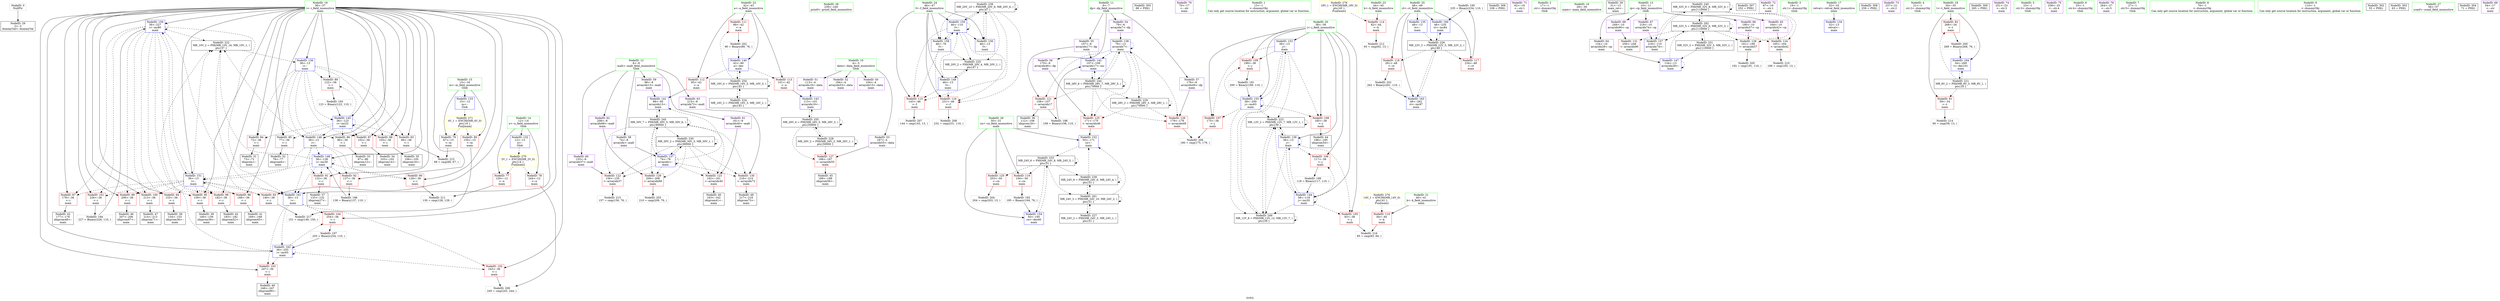 digraph "SVFG" {
	label="SVFG";

	Node0x55c5c27fa200 [shape=record,color=grey,label="{NodeID: 0\nNullPtr}"];
	Node0x55c5c27fa200 -> Node0x55c5c27feb30[style=solid];
	Node0x55c5c2823750 [shape=record,color=red,label="{NodeID: 97\n176\<--36\n\<--i\nmain\n}"];
	Node0x55c5c2823750 -> Node0x55c5c27ffa10[style=solid];
	Node0x55c5c27fa820 [shape=record,color=green,label="{NodeID: 14\n12\<--14\nn\<--n_field_insensitive\nGlob }"];
	Node0x55c5c27fa820 -> Node0x55c5c2825c50[style=solid];
	Node0x55c5c27fa820 -> Node0x55c5c2825d20[style=solid];
	Node0x55c5c27fa820 -> Node0x55c5c2829920[style=solid];
	Node0x55c5c2826f80 [shape=record,color=grey,label="{NodeID: 194\n227 = Binary(226, 110, )\n}"];
	Node0x55c5c2826f80 -> Node0x55c5c282af70[style=solid];
	Node0x55c5c28242b0 [shape=record,color=red,label="{NodeID: 111\n89\<--42\n\<--a\nmain\n}"];
	Node0x55c5c28242b0 -> Node0x55c5c282e830[style=solid];
	Node0x55c5c27fea30 [shape=record,color=green,label="{NodeID: 28\n239\<--240\nprintf\<--printf_field_insensitive\n}"];
	Node0x55c5c282f0f0 [shape=record,color=grey,label="{NodeID: 208\n232 = cmp(231, 110, )\n}"];
	Node0x55c5c2829370 [shape=record,color=red,label="{NodeID: 125\n171\<--170\n\<--arrayidx46\nmain\n}"];
	Node0x55c5c2829370 -> Node0x55c5c282a9c0[style=solid];
	Node0x55c5c27ffa10 [shape=record,color=black,label="{NodeID: 42\n177\<--176\nidxprom48\<--\nmain\n}"];
	Node0x55c5c285a4c0 [shape=record,color=black,label="{NodeID: 305\n88 = PHI()\n}"];
	Node0x55c5c2838730 [shape=record,color=black,label="{NodeID: 222\nMR_10V_2 = PHI(MR_10V_16, MR_10V_1, )\npts\{37 \}\n}"];
	Node0x55c5c2838730 -> Node0x55c5c2829cc0[style=dashed];
	Node0x55c5c2829f30 [shape=record,color=blue,label="{NodeID: 139\n38\<--13\nj\<--\nmain\n}"];
	Node0x55c5c2829f30 -> Node0x55c5c2823dd0[style=dashed];
	Node0x55c5c2829f30 -> Node0x55c5c2823ea0[style=dashed];
	Node0x55c5c2829f30 -> Node0x55c5c2829f30[style=dashed];
	Node0x55c5c2829f30 -> Node0x55c5c282a340[style=dashed];
	Node0x55c5c2829f30 -> Node0x55c5c2838c30[style=dashed];
	Node0x55c5c2829f30 -> Node0x55c5c2841230[style=dashed];
	Node0x55c5c2824b40 [shape=record,color=purple,label="{NodeID: 56\n170\<--6\narrayidx46\<--dp\nmain\n}"];
	Node0x55c5c2824b40 -> Node0x55c5c2829370[style=solid];
	Node0x55c5c282aa90 [shape=record,color=blue,label="{NodeID: 153\n38\<--13\nj\<--\nmain\n}"];
	Node0x55c5c282aa90 -> Node0x55c5c2823f70[style=dashed];
	Node0x55c5c282aa90 -> Node0x55c5c2824040[style=dashed];
	Node0x55c5c282aa90 -> Node0x55c5c2824110[style=dashed];
	Node0x55c5c282aa90 -> Node0x55c5c282ac30[style=dashed];
	Node0x55c5c282aa90 -> Node0x55c5c2838c30[style=dashed];
	Node0x55c5c282aa90 -> Node0x55c5c2841230[style=dashed];
	Node0x55c5c28256a0 [shape=record,color=purple,label="{NodeID: 70\n70\<--17\n\<--.str\nmain\n}"];
	Node0x55c5c2826200 [shape=record,color=red,label="{NodeID: 84\n72\<--36\n\<--i\nmain\n}"];
	Node0x55c5c2826200 -> Node0x55c5c27fed00[style=solid];
	Node0x55c5c27fa900 [shape=record,color=green,label="{NodeID: 1\n13\<--1\n\<--dummyObj\nCan only get source location for instruction, argument, global var or function.}"];
	Node0x55c5c2823820 [shape=record,color=red,label="{NodeID: 98\n182\<--36\n\<--i\nmain\n}"];
	Node0x55c5c2823820 -> Node0x55c5c27ffae0[style=solid];
	Node0x55c5c27fdb20 [shape=record,color=green,label="{NodeID: 15\n15\<--16\nm\<--m_field_insensitive\nGlob }"];
	Node0x55c5c27fdb20 -> Node0x55c5c2825df0[style=solid];
	Node0x55c5c27fdb20 -> Node0x55c5c2825ec0[style=solid];
	Node0x55c5c27fdb20 -> Node0x55c5c2829a20[style=solid];
	Node0x55c5c2848c70 [shape=record,color=yellow,style=double,label="{NodeID: 278\n18V_1 = ENCHI(MR_18V_0)\npts\{45 \}\nFun[main]}"];
	Node0x55c5c2848c70 -> Node0x55c5c2824520[style=dashed];
	Node0x55c5c2827100 [shape=record,color=grey,label="{NodeID: 195\n235 = Binary(234, 110, )\n}"];
	Node0x55c5c2827100 -> Node0x55c5c282b040[style=solid];
	Node0x55c5c2824380 [shape=record,color=red,label="{NodeID: 112\n95\<--42\n\<--a\nmain\n}"];
	Node0x55c5c2824380 -> Node0x55c5c282a0d0[style=solid];
	Node0x55c5c27feb30 [shape=record,color=black,label="{NodeID: 29\n2\<--3\ndummyVal\<--dummyVal\n}"];
	Node0x55c5c282f270 [shape=record,color=grey,label="{NodeID: 209\n245 = cmp(243, 244, )\n}"];
	Node0x55c5c2829440 [shape=record,color=red,label="{NodeID: 126\n179\<--178\n\<--arrayidx49\nmain\n}"];
	Node0x55c5c2829440 -> Node0x55c5c282edf0[style=solid];
	Node0x55c5c27ffae0 [shape=record,color=black,label="{NodeID: 43\n183\<--182\nidxprom52\<--\nmain\n}"];
	Node0x55c5c285a5c0 [shape=record,color=black,label="{NodeID: 306\n238 = PHI()\n}"];
	Node0x55c5c2838c30 [shape=record,color=black,label="{NodeID: 223\nMR_12V_2 = PHI(MR_12V_7, MR_12V_1, )\npts\{39 \}\n}"];
	Node0x55c5c2838c30 -> Node0x55c5c2829f30[style=dashed];
	Node0x55c5c2838c30 -> Node0x55c5c2838c30[style=dashed];
	Node0x55c5c2838c30 -> Node0x55c5c2841230[style=dashed];
	Node0x55c5c282a000 [shape=record,color=blue,label="{NodeID: 140\n42\<--90\na\<--dec\nmain\n}"];
	Node0x55c5c282a000 -> Node0x55c5c2824380[style=dashed];
	Node0x55c5c282a000 -> Node0x55c5c2824450[style=dashed];
	Node0x55c5c282a000 -> Node0x55c5c2842b30[style=dashed];
	Node0x55c5c2824c10 [shape=record,color=purple,label="{NodeID: 57\n178\<--6\narrayidx49\<--dp\nmain\n}"];
	Node0x55c5c2824c10 -> Node0x55c5c2829440[style=solid];
	Node0x55c5c282ab60 [shape=record,color=blue,label="{NodeID: 154\n50\<--195\ncn\<--dec60\nmain\n}"];
	Node0x55c5c282ab60 -> Node0x55c5c283be30[style=dashed];
	Node0x55c5c2825770 [shape=record,color=purple,label="{NodeID: 71\n62\<--19\n\<--.str.1\nmain\n}"];
	Node0x55c5c28262d0 [shape=record,color=red,label="{NodeID: 85\n77\<--36\n\<--i\nmain\n}"];
	Node0x55c5c28262d0 -> Node0x55c5c27fedd0[style=solid];
	Node0x55c5c27fa990 [shape=record,color=green,label="{NodeID: 2\n17\<--1\n.str\<--dummyObj\nGlob }"];
	Node0x55c5c28238f0 [shape=record,color=red,label="{NodeID: 99\n206\<--36\n\<--i\nmain\n}"];
	Node0x55c5c28238f0 -> Node0x55c5c27ffd50[style=solid];
	Node0x55c5c27fdbf0 [shape=record,color=green,label="{NodeID: 16\n29\<--30\nmain\<--main_field_insensitive\n}"];
	Node0x55c5c2827280 [shape=record,color=grey,label="{NodeID: 196\n138 = Binary(137, 110, )\n}"];
	Node0x55c5c2827280 -> Node0x55c5c282a680[style=solid];
	Node0x55c5c2824450 [shape=record,color=red,label="{NodeID: 113\n101\<--42\n\<--a\nmain\n}"];
	Node0x55c5c2824450 -> Node0x55c5c282a270[style=solid];
	Node0x55c5c27fec30 [shape=record,color=black,label="{NodeID: 30\n31\<--13\nmain_ret\<--\nmain\n}"];
	Node0x55c5c282f3f0 [shape=record,color=grey,label="{NodeID: 210\n166 = cmp(165, 13, )\n}"];
	Node0x55c5c2829510 [shape=record,color=red,label="{NodeID: 127\n188\<--187\n\<--arrayidx55\nmain\n}"];
	Node0x55c5c2829510 -> Node0x55c5c27ffc80[style=solid];
	Node0x55c5c27ffbb0 [shape=record,color=black,label="{NodeID: 44\n186\<--185\nidxprom54\<--\nmain\n}"];
	Node0x55c5c285a6c0 [shape=record,color=black,label="{NodeID: 307\n252 = PHI()\n}"];
	Node0x55c5c2839130 [shape=record,color=black,label="{NodeID: 224\nMR_16V_2 = PHI(MR_16V_3, MR_16V_1, )\npts\{43 \}\n}"];
	Node0x55c5c2839130 -> Node0x55c5c2839130[style=dashed];
	Node0x55c5c2839130 -> Node0x55c5c2842b30[style=dashed];
	Node0x55c5c282a0d0 [shape=record,color=blue,label="{NodeID: 141\n98\<--95\narrayidx13\<--\nmain\n}"];
	Node0x55c5c282a0d0 -> Node0x55c5c283fe30[style=dashed];
	Node0x55c5c2824ce0 [shape=record,color=purple,label="{NodeID: 58\n74\<--8\narrayidx\<--malt\nmain\n}"];
	Node0x55c5c2824ce0 -> Node0x55c5c2829d90[style=solid];
	Node0x55c5c283db30 [shape=record,color=black,label="{NodeID: 238\nMR_20V_10 = PHI(MR_20V_9, MR_20V_6, )\npts\{47 \}\n}"];
	Node0x55c5c283db30 -> Node0x55c5c28245f0[style=dashed];
	Node0x55c5c283db30 -> Node0x55c5c2828c20[style=dashed];
	Node0x55c5c283db30 -> Node0x55c5c282a820[style=dashed];
	Node0x55c5c283db30 -> Node0x55c5c282ad00[style=dashed];
	Node0x55c5c283db30 -> Node0x55c5c282aea0[style=dashed];
	Node0x55c5c283db30 -> Node0x55c5c2839630[style=dashed];
	Node0x55c5c283db30 -> Node0x55c5c283db30[style=dashed];
	Node0x55c5c282ac30 [shape=record,color=blue,label="{NodeID: 155\n38\<--200\nj\<--inc63\nmain\n}"];
	Node0x55c5c282ac30 -> Node0x55c5c2823f70[style=dashed];
	Node0x55c5c282ac30 -> Node0x55c5c2824040[style=dashed];
	Node0x55c5c282ac30 -> Node0x55c5c2824110[style=dashed];
	Node0x55c5c282ac30 -> Node0x55c5c282ac30[style=dashed];
	Node0x55c5c282ac30 -> Node0x55c5c2838c30[style=dashed];
	Node0x55c5c282ac30 -> Node0x55c5c2841230[style=dashed];
	Node0x55c5c2825840 [shape=record,color=purple,label="{NodeID: 72\n87\<--19\n\<--.str.1\nmain\n}"];
	Node0x55c5c28263a0 [shape=record,color=red,label="{NodeID: 86\n96\<--36\n\<--i\nmain\n}"];
	Node0x55c5c28263a0 -> Node0x55c5c27feea0[style=solid];
	Node0x55c5c2823340 [shape=record,color=green,label="{NodeID: 3\n19\<--1\n.str.1\<--dummyObj\nGlob }"];
	Node0x55c5c28239c0 [shape=record,color=red,label="{NodeID: 100\n213\<--36\n\<--i\nmain\n}"];
	Node0x55c5c28239c0 -> Node0x55c5c27ffe20[style=solid];
	Node0x55c5c27fdcf0 [shape=record,color=green,label="{NodeID: 17\n32\<--33\nretval\<--retval_field_insensitive\nmain\n}"];
	Node0x55c5c27fdcf0 -> Node0x55c5c2829b20[style=solid];
	Node0x55c5c2827400 [shape=record,color=grey,label="{NodeID: 197\n255 = Binary(254, 110, )\n}"];
	Node0x55c5c2827400 -> Node0x55c5c282b1e0[style=solid];
	Node0x55c5c2824520 [shape=record,color=red,label="{NodeID: 114\n92\<--44\n\<--b\nmain\n}"];
	Node0x55c5c2824520 -> Node0x55c5c282f6f0[style=solid];
	Node0x55c5c27fed00 [shape=record,color=black,label="{NodeID: 31\n73\<--72\nidxprom\<--\nmain\n}"];
	Node0x55c5c282f570 [shape=record,color=grey,label="{NodeID: 211\n130 = cmp(128, 129, )\n}"];
	Node0x55c5c28295e0 [shape=record,color=red,label="{NodeID: 128\n191\<--190\n\<--arrayidx57\nmain\n}"];
	Node0x55c5c28295e0 -> Node0x55c5c282ec70[style=solid];
	Node0x55c5c27ffc80 [shape=record,color=black,label="{NodeID: 45\n189\<--188\nidxprom56\<--\nmain\n}"];
	Node0x55c5c285a7c0 [shape=record,color=black,label="{NodeID: 308\n259 = PHI()\n}"];
	Node0x55c5c2839630 [shape=record,color=black,label="{NodeID: 225\nMR_20V_2 = PHI(MR_20V_4, MR_20V_1, )\npts\{47 \}\n}"];
	Node0x55c5c2839630 -> Node0x55c5c282a750[style=dashed];
	Node0x55c5c282a1a0 [shape=record,color=blue,label="{NodeID: 142\n107\<--109\narrayidx17\<--inc\nmain\n}"];
	Node0x55c5c282a1a0 -> Node0x55c5c283f930[style=dashed];
	Node0x55c5c2824db0 [shape=record,color=purple,label="{NodeID: 59\n98\<--8\narrayidx13\<--malt\nmain\n}"];
	Node0x55c5c2824db0 -> Node0x55c5c282a0d0[style=solid];
	Node0x55c5c283e030 [shape=record,color=black,label="{NodeID: 239\nMR_24V_9 = PHI(MR_24V_6, MR_24V_4, )\npts\{51 \}\n}"];
	Node0x55c5c283e030 -> Node0x55c5c282a9c0[style=dashed];
	Node0x55c5c283e030 -> Node0x55c5c283e030[style=dashed];
	Node0x55c5c283e030 -> Node0x55c5c2844e30[style=dashed];
	Node0x55c5c282ad00 [shape=record,color=blue,label="{NodeID: 156\n46\<--13\nf\<--\nmain\n}"];
	Node0x55c5c282ad00 -> Node0x55c5c283db30[style=dashed];
	Node0x55c5c2825910 [shape=record,color=purple,label="{NodeID: 73\n237\<--21\n\<--.str.2\nmain\n}"];
	Node0x55c5c2826470 [shape=record,color=red,label="{NodeID: 87\n102\<--36\n\<--i\nmain\n}"];
	Node0x55c5c2826470 -> Node0x55c5c27fef70[style=solid];
	Node0x55c5c28233d0 [shape=record,color=green,label="{NodeID: 4\n21\<--1\n.str.2\<--dummyObj\nGlob }"];
	Node0x55c5c2823a90 [shape=record,color=red,label="{NodeID: 101\n226\<--36\n\<--i\nmain\n}"];
	Node0x55c5c2823a90 -> Node0x55c5c2826f80[style=solid];
	Node0x55c5c27fddc0 [shape=record,color=green,label="{NodeID: 18\n34\<--35\nt\<--t_field_insensitive\nmain\n}"];
	Node0x55c5c27fddc0 -> Node0x55c5c2825f90[style=solid];
	Node0x55c5c27fddc0 -> Node0x55c5c2826060[style=solid];
	Node0x55c5c27fddc0 -> Node0x55c5c282b380[style=solid];
	Node0x55c5c2827580 [shape=record,color=grey,label="{NodeID: 198\n109 = Binary(108, 110, )\n}"];
	Node0x55c5c2827580 -> Node0x55c5c282a1a0[style=solid];
	Node0x55c5c28245f0 [shape=record,color=red,label="{NodeID: 115\n143\<--46\n\<--f\nmain\n}"];
	Node0x55c5c28245f0 -> Node0x55c5c282ef70[style=solid];
	Node0x55c5c27fedd0 [shape=record,color=black,label="{NodeID: 32\n78\<--77\nidxprom6\<--\nmain\n}"];
	Node0x55c5c282f6f0 [shape=record,color=grey,label="{NodeID: 212\n93 = cmp(92, 13, )\n}"];
	Node0x55c5c28296b0 [shape=record,color=red,label="{NodeID: 129\n209\<--208\n\<--arrayidx68\nmain\n}"];
	Node0x55c5c28296b0 -> Node0x55c5c282e970[style=solid];
	Node0x55c5c27ffd50 [shape=record,color=black,label="{NodeID: 46\n207\<--206\nidxprom67\<--\nmain\n}"];
	Node0x55c5c285a8c0 [shape=record,color=black,label="{NodeID: 309\n265 = PHI()\n}"];
	Node0x55c5c2839b30 [shape=record,color=black,label="{NodeID: 226\nMR_22V_3 = PHI(MR_22V_5, MR_22V_2, )\npts\{49 \}\n}"];
	Node0x55c5c2839b30 -> Node0x55c5c2828cf0[style=dashed];
	Node0x55c5c2839b30 -> Node0x55c5c2828dc0[style=dashed];
	Node0x55c5c2839b30 -> Node0x55c5c282b040[style=dashed];
	Node0x55c5c2839b30 -> Node0x55c5c282b2b0[style=dashed];
	Node0x55c5c282a270 [shape=record,color=blue,label="{NodeID: 143\n113\<--101\narrayidx19\<--\nmain\n}"];
	Node0x55c5c282a270 -> Node0x55c5c2843030[style=dashed];
	Node0x55c5c2824e80 [shape=record,color=purple,label="{NodeID: 60\n155\<--8\narrayidx37\<--malt\nmain\n}"];
	Node0x55c5c2824e80 -> Node0x55c5c2829100[style=solid];
	Node0x55c5c283e530 [shape=record,color=black,label="{NodeID: 240\nMR_32V_9 = PHI(MR_32V_8, MR_32V_6, )\npts\{110000 \}\n}"];
	Node0x55c5c283e530 -> Node0x55c5c28292a0[style=dashed];
	Node0x55c5c283e530 -> Node0x55c5c28295e0[style=dashed];
	Node0x55c5c283e530 -> Node0x55c5c282add0[style=dashed];
	Node0x55c5c283e530 -> Node0x55c5c283e530[style=dashed];
	Node0x55c5c283e530 -> Node0x55c5c2845330[style=dashed];
	Node0x55c5c282add0 [shape=record,color=blue,label="{NodeID: 157\n218\<--110\narrayidx74\<--\nmain\n}"];
	Node0x55c5c282add0 -> Node0x55c5c283e530[style=dashed];
	Node0x55c5c28259e0 [shape=record,color=purple,label="{NodeID: 74\n251\<--23\n\<--.str.3\nmain\n}"];
	Node0x55c5c2842b30 [shape=record,color=black,label="{NodeID: 254\nMR_16V_4 = PHI(MR_16V_5, MR_16V_3, )\npts\{43 \}\n}"];
	Node0x55c5c2842b30 -> Node0x55c5c28242b0[style=dashed];
	Node0x55c5c2842b30 -> Node0x55c5c282a000[style=dashed];
	Node0x55c5c2842b30 -> Node0x55c5c2839130[style=dashed];
	Node0x55c5c2842b30 -> Node0x55c5c2842b30[style=dashed];
	Node0x55c5c2826540 [shape=record,color=red,label="{NodeID: 88\n105\<--36\n\<--i\nmain\n}"];
	Node0x55c5c2826540 -> Node0x55c5c27ff460[style=solid];
	Node0x55c5c27fa3a0 [shape=record,color=green,label="{NodeID: 5\n23\<--1\n.str.3\<--dummyObj\nGlob }"];
	Node0x55c5c2823b60 [shape=record,color=red,label="{NodeID: 102\n243\<--36\n\<--i\nmain\n}"];
	Node0x55c5c2823b60 -> Node0x55c5c282f270[style=solid];
	Node0x55c5c27fde90 [shape=record,color=green,label="{NodeID: 19\n36\<--37\ni\<--i_field_insensitive\nmain\n}"];
	Node0x55c5c27fde90 -> Node0x55c5c2826130[style=solid];
	Node0x55c5c27fde90 -> Node0x55c5c2826200[style=solid];
	Node0x55c5c27fde90 -> Node0x55c5c28262d0[style=solid];
	Node0x55c5c27fde90 -> Node0x55c5c28263a0[style=solid];
	Node0x55c5c27fde90 -> Node0x55c5c2826470[style=solid];
	Node0x55c5c27fde90 -> Node0x55c5c2826540[style=solid];
	Node0x55c5c27fde90 -> Node0x55c5c2826610[style=solid];
	Node0x55c5c27fde90 -> Node0x55c5c28266e0[style=solid];
	Node0x55c5c27fde90 -> Node0x55c5c28267b0[style=solid];
	Node0x55c5c27fde90 -> Node0x55c5c2826880[style=solid];
	Node0x55c5c27fde90 -> Node0x55c5c2826950[style=solid];
	Node0x55c5c27fde90 -> Node0x55c5c2826a20[style=solid];
	Node0x55c5c27fde90 -> Node0x55c5c2826af0[style=solid];
	Node0x55c5c27fde90 -> Node0x55c5c2823680[style=solid];
	Node0x55c5c27fde90 -> Node0x55c5c2823750[style=solid];
	Node0x55c5c27fde90 -> Node0x55c5c2823820[style=solid];
	Node0x55c5c27fde90 -> Node0x55c5c28238f0[style=solid];
	Node0x55c5c27fde90 -> Node0x55c5c28239c0[style=solid];
	Node0x55c5c27fde90 -> Node0x55c5c2823a90[style=solid];
	Node0x55c5c27fde90 -> Node0x55c5c2823b60[style=solid];
	Node0x55c5c27fde90 -> Node0x55c5c2823c30[style=solid];
	Node0x55c5c27fde90 -> Node0x55c5c2823d00[style=solid];
	Node0x55c5c27fde90 -> Node0x55c5c2829cc0[style=solid];
	Node0x55c5c27fde90 -> Node0x55c5c282a410[style=solid];
	Node0x55c5c27fde90 -> Node0x55c5c282a4e0[style=solid];
	Node0x55c5c27fde90 -> Node0x55c5c282a680[style=solid];
	Node0x55c5c27fde90 -> Node0x55c5c282a8f0[style=solid];
	Node0x55c5c27fde90 -> Node0x55c5c282af70[style=solid];
	Node0x55c5c27fde90 -> Node0x55c5c282b110[style=solid];
	Node0x55c5c27fde90 -> Node0x55c5c282b1e0[style=solid];
	Node0x55c5c2827700 [shape=record,color=grey,label="{NodeID: 199\n118 = Binary(117, 110, )\n}"];
	Node0x55c5c2827700 -> Node0x55c5c282a340[style=solid];
	Node0x55c5c2828c20 [shape=record,color=red,label="{NodeID: 116\n231\<--46\n\<--f\nmain\n}"];
	Node0x55c5c2828c20 -> Node0x55c5c282f0f0[style=solid];
	Node0x55c5c27feea0 [shape=record,color=black,label="{NodeID: 33\n97\<--96\nidxprom12\<--\nmain\n}"];
	Node0x55c5c282f870 [shape=record,color=grey,label="{NodeID: 213\n157 = cmp(156, 76, )\n}"];
	Node0x55c5c2829780 [shape=record,color=red,label="{NodeID: 130\n216\<--215\n\<--arrayidx72\nmain\n}"];
	Node0x55c5c2829780 -> Node0x55c5c27ffef0[style=solid];
	Node0x55c5c27ffe20 [shape=record,color=black,label="{NodeID: 47\n214\<--213\nidxprom71\<--\nmain\n}"];
	Node0x55c5c283a030 [shape=record,color=black,label="{NodeID: 227\nMR_24V_2 = PHI(MR_24V_3, MR_24V_1, )\npts\{51 \}\n}"];
	Node0x55c5c283a030 -> Node0x55c5c2844e30[style=dashed];
	Node0x55c5c282a340 [shape=record,color=blue,label="{NodeID: 144\n38\<--118\nj\<--inc20\nmain\n}"];
	Node0x55c5c282a340 -> Node0x55c5c2823dd0[style=dashed];
	Node0x55c5c282a340 -> Node0x55c5c2823ea0[style=dashed];
	Node0x55c5c282a340 -> Node0x55c5c2829f30[style=dashed];
	Node0x55c5c282a340 -> Node0x55c5c282a340[style=dashed];
	Node0x55c5c282a340 -> Node0x55c5c2838c30[style=dashed];
	Node0x55c5c282a340 -> Node0x55c5c2841230[style=dashed];
	Node0x55c5c2824f50 [shape=record,color=purple,label="{NodeID: 61\n161\<--8\narrayidx40\<--malt\nmain\n}"];
	Node0x55c5c2824f50 -> Node0x55c5c28291d0[style=solid];
	Node0x55c5c282aea0 [shape=record,color=blue,label="{NodeID: 158\n46\<--76\nf\<--\nmain\n}"];
	Node0x55c5c282aea0 -> Node0x55c5c28245f0[style=dashed];
	Node0x55c5c282aea0 -> Node0x55c5c2828c20[style=dashed];
	Node0x55c5c282aea0 -> Node0x55c5c282a820[style=dashed];
	Node0x55c5c282aea0 -> Node0x55c5c2839630[style=dashed];
	Node0x55c5c2825ab0 [shape=record,color=purple,label="{NodeID: 75\n258\<--25\n\<--.str.4\nmain\n}"];
	Node0x55c5c2843030 [shape=record,color=black,label="{NodeID: 255\nMR_26V_4 = PHI(MR_26V_5, MR_26V_3, )\npts\{50000 \}\n}"];
	Node0x55c5c2843030 -> Node0x55c5c2829510[style=dashed];
	Node0x55c5c2843030 -> Node0x55c5c282a270[style=dashed];
	Node0x55c5c2843030 -> Node0x55c5c283a530[style=dashed];
	Node0x55c5c2843030 -> Node0x55c5c2843030[style=dashed];
	Node0x55c5c2826610 [shape=record,color=red,label="{NodeID: 89\n122\<--36\n\<--i\nmain\n}"];
	Node0x55c5c2826610 -> Node0x55c5c2826e00[style=solid];
	Node0x55c5c27fa430 [shape=record,color=green,label="{NodeID: 6\n25\<--1\n.str.4\<--dummyObj\nGlob }"];
	Node0x55c5c2823c30 [shape=record,color=red,label="{NodeID: 103\n247\<--36\n\<--i\nmain\n}"];
	Node0x55c5c2823c30 -> Node0x55c5c27fffc0[style=solid];
	Node0x55c5c27fdf60 [shape=record,color=green,label="{NodeID: 20\n38\<--39\nj\<--j_field_insensitive\nmain\n}"];
	Node0x55c5c27fdf60 -> Node0x55c5c2823dd0[style=solid];
	Node0x55c5c27fdf60 -> Node0x55c5c2823ea0[style=solid];
	Node0x55c5c27fdf60 -> Node0x55c5c2823f70[style=solid];
	Node0x55c5c27fdf60 -> Node0x55c5c2824040[style=solid];
	Node0x55c5c27fdf60 -> Node0x55c5c2824110[style=solid];
	Node0x55c5c27fdf60 -> Node0x55c5c2829f30[style=solid];
	Node0x55c5c27fdf60 -> Node0x55c5c282a340[style=solid];
	Node0x55c5c27fdf60 -> Node0x55c5c282aa90[style=solid];
	Node0x55c5c27fdf60 -> Node0x55c5c282ac30[style=solid];
	Node0x55c5c2827880 [shape=record,color=grey,label="{NodeID: 200\n269 = Binary(268, 76, )\n}"];
	Node0x55c5c2827880 -> Node0x55c5c282b380[style=solid];
	Node0x55c5c2828cf0 [shape=record,color=red,label="{NodeID: 117\n234\<--48\n\<--ct\nmain\n}"];
	Node0x55c5c2828cf0 -> Node0x55c5c2827100[style=solid];
	Node0x55c5c27fef70 [shape=record,color=black,label="{NodeID: 34\n103\<--102\nidxprom14\<--\nmain\n}"];
	Node0x55c5c282f9f0 [shape=record,color=grey,label="{NodeID: 214\n60 = cmp(59, 13, )\n}"];
	Node0x55c5c2829850 [shape=record,color=red,label="{NodeID: 131\n250\<--249\n\<--arrayidx90\nmain\n}"];
	Node0x55c5c27ffef0 [shape=record,color=black,label="{NodeID: 48\n217\<--216\nidxprom73\<--\nmain\n}"];
	Node0x55c5c283a530 [shape=record,color=black,label="{NodeID: 228\nMR_26V_2 = PHI(MR_26V_3, MR_26V_1, )\npts\{50000 \}\n}"];
	Node0x55c5c283a530 -> Node0x55c5c2829510[style=dashed];
	Node0x55c5c283a530 -> Node0x55c5c283a530[style=dashed];
	Node0x55c5c283a530 -> Node0x55c5c2843030[style=dashed];
	Node0x55c5c282a410 [shape=record,color=blue,label="{NodeID: 145\n36\<--123\ni\<--inc22\nmain\n}"];
	Node0x55c5c282a410 -> Node0x55c5c2826130[style=dashed];
	Node0x55c5c282a410 -> Node0x55c5c2826200[style=dashed];
	Node0x55c5c282a410 -> Node0x55c5c28262d0[style=dashed];
	Node0x55c5c282a410 -> Node0x55c5c28263a0[style=dashed];
	Node0x55c5c282a410 -> Node0x55c5c2826470[style=dashed];
	Node0x55c5c282a410 -> Node0x55c5c2826540[style=dashed];
	Node0x55c5c282a410 -> Node0x55c5c2826610[style=dashed];
	Node0x55c5c282a410 -> Node0x55c5c282a410[style=dashed];
	Node0x55c5c282a410 -> Node0x55c5c282a4e0[style=dashed];
	Node0x55c5c2825020 [shape=record,color=purple,label="{NodeID: 62\n208\<--8\narrayidx68\<--malt\nmain\n}"];
	Node0x55c5c2825020 -> Node0x55c5c28296b0[style=solid];
	Node0x55c5c282af70 [shape=record,color=blue,label="{NodeID: 159\n36\<--227\ni\<--inc80\nmain\n}"];
	Node0x55c5c282af70 -> Node0x55c5c2826950[style=dashed];
	Node0x55c5c282af70 -> Node0x55c5c2826a20[style=dashed];
	Node0x55c5c282af70 -> Node0x55c5c2826af0[style=dashed];
	Node0x55c5c282af70 -> Node0x55c5c2823680[style=dashed];
	Node0x55c5c282af70 -> Node0x55c5c2823750[style=dashed];
	Node0x55c5c282af70 -> Node0x55c5c2823820[style=dashed];
	Node0x55c5c282af70 -> Node0x55c5c28238f0[style=dashed];
	Node0x55c5c282af70 -> Node0x55c5c28239c0[style=dashed];
	Node0x55c5c282af70 -> Node0x55c5c2823a90[style=dashed];
	Node0x55c5c282af70 -> Node0x55c5c282a8f0[style=dashed];
	Node0x55c5c282af70 -> Node0x55c5c282af70[style=dashed];
	Node0x55c5c282af70 -> Node0x55c5c282b110[style=dashed];
	Node0x55c5c282af70 -> Node0x55c5c2838730[style=dashed];
	Node0x55c5c2825b80 [shape=record,color=purple,label="{NodeID: 76\n264\<--27\n\<--.str.5\nmain\n}"];
	Node0x55c5c28266e0 [shape=record,color=red,label="{NodeID: 90\n128\<--36\n\<--i\nmain\n}"];
	Node0x55c5c28266e0 -> Node0x55c5c282f570[style=solid];
	Node0x55c5c27fa4c0 [shape=record,color=green,label="{NodeID: 7\n27\<--1\n.str.5\<--dummyObj\nGlob }"];
	Node0x55c5c2847b30 [shape=record,color=yellow,style=double,label="{NodeID: 270\n2V_1 = ENCHI(MR_2V_0)\npts\{14 \}\nFun[main]}"];
	Node0x55c5c2847b30 -> Node0x55c5c2825c50[style=dashed];
	Node0x55c5c2847b30 -> Node0x55c5c2825d20[style=dashed];
	Node0x55c5c2823d00 [shape=record,color=red,label="{NodeID: 104\n254\<--36\n\<--i\nmain\n}"];
	Node0x55c5c2823d00 -> Node0x55c5c2827400[style=solid];
	Node0x55c5c27fe030 [shape=record,color=green,label="{NodeID: 21\n40\<--41\nk\<--k_field_insensitive\nmain\n}"];
	Node0x55c5c27fe030 -> Node0x55c5c28241e0[style=solid];
	Node0x55c5c2827a00 [shape=record,color=grey,label="{NodeID: 201\n262 = Binary(261, 110, )\n}"];
	Node0x55c5c2827a00 -> Node0x55c5c282b2b0[style=solid];
	Node0x55c5c2828dc0 [shape=record,color=red,label="{NodeID: 118\n261\<--48\n\<--ct\nmain\n}"];
	Node0x55c5c2828dc0 -> Node0x55c5c2827a00[style=solid];
	Node0x55c5c27ff460 [shape=record,color=black,label="{NodeID: 35\n106\<--105\nidxprom16\<--\nmain\n}"];
	Node0x55c5c282fb70 [shape=record,color=grey,label="{NodeID: 215\n68 = cmp(66, 67, )\n}"];
	Node0x55c5c2829920 [shape=record,color=blue,label="{NodeID: 132\n12\<--13\nn\<--\nGlob }"];
	Node0x55c5c2829920 -> Node0x55c5c2847b30[style=dashed];
	Node0x55c5c27fffc0 [shape=record,color=black,label="{NodeID: 49\n248\<--247\nidxprom89\<--\nmain\n}"];
	Node0x55c5c283aa30 [shape=record,color=black,label="{NodeID: 229\nMR_28V_2 = PHI(MR_28V_3, MR_28V_1, )\npts\{70000 \}\n}"];
	Node0x55c5c283aa30 -> Node0x55c5c2829370[style=dashed];
	Node0x55c5c283aa30 -> Node0x55c5c2829440[style=dashed];
	Node0x55c5c283aa30 -> Node0x55c5c2829e60[style=dashed];
	Node0x55c5c283aa30 -> Node0x55c5c283aa30[style=dashed];
	Node0x55c5c282a4e0 [shape=record,color=blue,label="{NodeID: 146\n36\<--13\ni\<--\nmain\n}"];
	Node0x55c5c282a4e0 -> Node0x55c5c28266e0[style=dashed];
	Node0x55c5c282a4e0 -> Node0x55c5c28267b0[style=dashed];
	Node0x55c5c282a4e0 -> Node0x55c5c2826880[style=dashed];
	Node0x55c5c282a4e0 -> Node0x55c5c282a680[style=dashed];
	Node0x55c5c282a4e0 -> Node0x55c5c282a8f0[style=dashed];
	Node0x55c5c282a4e0 -> Node0x55c5c282b110[style=dashed];
	Node0x55c5c282a4e0 -> Node0x55c5c2838730[style=dashed];
	Node0x55c5c28250f0 [shape=record,color=purple,label="{NodeID: 63\n215\<--8\narrayidx72\<--malt\nmain\n}"];
	Node0x55c5c28250f0 -> Node0x55c5c2829780[style=solid];
	Node0x55c5c282b040 [shape=record,color=blue,label="{NodeID: 160\n48\<--235\nct\<--inc84\nmain\n}"];
	Node0x55c5c282b040 -> Node0x55c5c2839b30[style=dashed];
	Node0x55c5c2825c50 [shape=record,color=red,label="{NodeID: 77\n129\<--12\n\<--n\nmain\n}"];
	Node0x55c5c2825c50 -> Node0x55c5c282f570[style=solid];
	Node0x55c5c28267b0 [shape=record,color=red,label="{NodeID: 91\n132\<--36\n\<--i\nmain\n}"];
	Node0x55c5c28267b0 -> Node0x55c5c27ff600[style=solid];
	Node0x55c5c27fe120 [shape=record,color=green,label="{NodeID: 8\n76\<--1\n\<--dummyObj\nCan only get source location for instruction, argument, global var or function.}"];
	Node0x55c5c2848650 [shape=record,color=yellow,style=double,label="{NodeID: 271\n4V_1 = ENCHI(MR_4V_0)\npts\{16 \}\nFun[main]}"];
	Node0x55c5c2848650 -> Node0x55c5c2825df0[style=dashed];
	Node0x55c5c2848650 -> Node0x55c5c2825ec0[style=dashed];
	Node0x55c5c2823dd0 [shape=record,color=red,label="{NodeID: 105\n83\<--38\n\<--j\nmain\n}"];
	Node0x55c5c2823dd0 -> Node0x55c5c282fcf0[style=solid];
	Node0x55c5c27fe520 [shape=record,color=green,label="{NodeID: 22\n42\<--43\na\<--a_field_insensitive\nmain\n}"];
	Node0x55c5c27fe520 -> Node0x55c5c28242b0[style=solid];
	Node0x55c5c27fe520 -> Node0x55c5c2824380[style=solid];
	Node0x55c5c27fe520 -> Node0x55c5c2824450[style=solid];
	Node0x55c5c27fe520 -> Node0x55c5c282a000[style=solid];
	Node0x55c5c282e830 [shape=record,color=grey,label="{NodeID: 202\n90 = Binary(89, 76, )\n}"];
	Node0x55c5c282e830 -> Node0x55c5c282a000[style=solid];
	Node0x55c5c2828e90 [shape=record,color=red,label="{NodeID: 119\n194\<--50\n\<--cn\nmain\n}"];
	Node0x55c5c2828e90 -> Node0x55c5c2826c80[style=solid];
	Node0x55c5c27ff530 [shape=record,color=black,label="{NodeID: 36\n112\<--108\nidxprom18\<--\nmain\n}"];
	Node0x55c5c282fcf0 [shape=record,color=grey,label="{NodeID: 216\n85 = cmp(83, 84, )\n}"];
	Node0x55c5c2829a20 [shape=record,color=blue,label="{NodeID: 133\n15\<--13\nm\<--\nGlob }"];
	Node0x55c5c2829a20 -> Node0x55c5c2848650[style=dashed];
	Node0x55c5c28246a0 [shape=record,color=purple,label="{NodeID: 50\n104\<--4\narrayidx15\<--data\nmain\n}"];
	Node0x55c5c283af30 [shape=record,color=black,label="{NodeID: 230\nMR_30V_2 = PHI(MR_30V_3, MR_30V_1, )\npts\{90000 \}\n}"];
	Node0x55c5c283af30 -> Node0x55c5c2829100[style=dashed];
	Node0x55c5c283af30 -> Node0x55c5c28291d0[style=dashed];
	Node0x55c5c283af30 -> Node0x55c5c28296b0[style=dashed];
	Node0x55c5c283af30 -> Node0x55c5c2829780[style=dashed];
	Node0x55c5c283af30 -> Node0x55c5c2829d90[style=dashed];
	Node0x55c5c283af30 -> Node0x55c5c283af30[style=dashed];
	Node0x55c5c282a5b0 [shape=record,color=blue,label="{NodeID: 147\n134\<--13\narrayidx28\<--\nmain\n}"];
	Node0x55c5c282a5b0 -> Node0x55c5c282a5b0[style=dashed];
	Node0x55c5c282a5b0 -> Node0x55c5c2845330[style=dashed];
	Node0x55c5c28251c0 [shape=record,color=purple,label="{NodeID: 64\n134\<--10\narrayidx28\<--cp\nmain\n}"];
	Node0x55c5c28251c0 -> Node0x55c5c282a5b0[style=solid];
	Node0x55c5c283f930 [shape=record,color=black,label="{NodeID: 244\nMR_28V_6 = PHI(MR_28V_7, MR_28V_5, )\npts\{70000 \}\n}"];
	Node0x55c5c283f930 -> Node0x55c5c2829030[style=dashed];
	Node0x55c5c283f930 -> Node0x55c5c2829370[style=dashed];
	Node0x55c5c283f930 -> Node0x55c5c2829440[style=dashed];
	Node0x55c5c283f930 -> Node0x55c5c2829e60[style=dashed];
	Node0x55c5c283f930 -> Node0x55c5c282a1a0[style=dashed];
	Node0x55c5c283f930 -> Node0x55c5c283aa30[style=dashed];
	Node0x55c5c283f930 -> Node0x55c5c283f930[style=dashed];
	Node0x55c5c282b110 [shape=record,color=blue,label="{NodeID: 161\n36\<--13\ni\<--\nmain\n}"];
	Node0x55c5c282b110 -> Node0x55c5c2823b60[style=dashed];
	Node0x55c5c282b110 -> Node0x55c5c2823c30[style=dashed];
	Node0x55c5c282b110 -> Node0x55c5c2823d00[style=dashed];
	Node0x55c5c282b110 -> Node0x55c5c282b1e0[style=dashed];
	Node0x55c5c282b110 -> Node0x55c5c2838730[style=dashed];
	Node0x55c5c2825d20 [shape=record,color=red,label="{NodeID: 78\n244\<--12\n\<--n\nmain\n}"];
	Node0x55c5c2825d20 -> Node0x55c5c282f270[style=solid];
	Node0x55c5c2826880 [shape=record,color=red,label="{NodeID: 92\n137\<--36\n\<--i\nmain\n}"];
	Node0x55c5c2826880 -> Node0x55c5c2827280[style=solid];
	Node0x55c5c27fe1b0 [shape=record,color=green,label="{NodeID: 9\n110\<--1\n\<--dummyObj\nCan only get source location for instruction, argument, global var or function.}"];
	Node0x55c5c2823ea0 [shape=record,color=red,label="{NodeID: 106\n117\<--38\n\<--j\nmain\n}"];
	Node0x55c5c2823ea0 -> Node0x55c5c2827700[style=solid];
	Node0x55c5c27fe5f0 [shape=record,color=green,label="{NodeID: 23\n44\<--45\nb\<--b_field_insensitive\nmain\n}"];
	Node0x55c5c27fe5f0 -> Node0x55c5c2824520[style=solid];
	Node0x55c5c282e970 [shape=record,color=grey,label="{NodeID: 203\n210 = cmp(209, 76, )\n}"];
	Node0x55c5c2828f60 [shape=record,color=red,label="{NodeID: 120\n203\<--50\n\<--cn\nmain\n}"];
	Node0x55c5c2828f60 -> Node0x55c5c282eaf0[style=solid];
	Node0x55c5c27ff600 [shape=record,color=black,label="{NodeID: 37\n133\<--132\nidxprom27\<--\nmain\n}"];
	Node0x55c5c282fe70 [shape=record,color=grey,label="{NodeID: 217\n151 = cmp(149, 150, )\n}"];
	Node0x55c5c2829b20 [shape=record,color=blue,label="{NodeID: 134\n32\<--13\nretval\<--\nmain\n}"];
	Node0x55c5c2824730 [shape=record,color=purple,label="{NodeID: 51\n113\<--4\narrayidx19\<--data\nmain\n}"];
	Node0x55c5c2824730 -> Node0x55c5c282a270[style=solid];
	Node0x55c5c283b430 [shape=record,color=black,label="{NodeID: 231\nMR_32V_2 = PHI(MR_32V_5, MR_32V_1, )\npts\{110000 \}\n}"];
	Node0x55c5c283b430 -> Node0x55c5c282a5b0[style=dashed];
	Node0x55c5c283b430 -> Node0x55c5c2845330[style=dashed];
	Node0x55c5c282a680 [shape=record,color=blue,label="{NodeID: 148\n36\<--138\ni\<--inc30\nmain\n}"];
	Node0x55c5c282a680 -> Node0x55c5c28266e0[style=dashed];
	Node0x55c5c282a680 -> Node0x55c5c28267b0[style=dashed];
	Node0x55c5c282a680 -> Node0x55c5c2826880[style=dashed];
	Node0x55c5c282a680 -> Node0x55c5c282a680[style=dashed];
	Node0x55c5c282a680 -> Node0x55c5c282a8f0[style=dashed];
	Node0x55c5c282a680 -> Node0x55c5c282b110[style=dashed];
	Node0x55c5c282a680 -> Node0x55c5c2838730[style=dashed];
	Node0x55c5c2825290 [shape=record,color=purple,label="{NodeID: 65\n164\<--10\narrayidx42\<--cp\nmain\n}"];
	Node0x55c5c2825290 -> Node0x55c5c28292a0[style=solid];
	Node0x55c5c283fe30 [shape=record,color=black,label="{NodeID: 245\nMR_30V_7 = PHI(MR_30V_5, MR_30V_6, )\npts\{90000 \}\n}"];
	Node0x55c5c283fe30 -> Node0x55c5c2829100[style=dashed];
	Node0x55c5c283fe30 -> Node0x55c5c28291d0[style=dashed];
	Node0x55c5c283fe30 -> Node0x55c5c28296b0[style=dashed];
	Node0x55c5c283fe30 -> Node0x55c5c2829780[style=dashed];
	Node0x55c5c283fe30 -> Node0x55c5c2829d90[style=dashed];
	Node0x55c5c283fe30 -> Node0x55c5c282a0d0[style=dashed];
	Node0x55c5c283fe30 -> Node0x55c5c283af30[style=dashed];
	Node0x55c5c283fe30 -> Node0x55c5c283fe30[style=dashed];
	Node0x55c5c282b1e0 [shape=record,color=blue,label="{NodeID: 162\n36\<--255\ni\<--inc93\nmain\n}"];
	Node0x55c5c282b1e0 -> Node0x55c5c2823b60[style=dashed];
	Node0x55c5c282b1e0 -> Node0x55c5c2823c30[style=dashed];
	Node0x55c5c282b1e0 -> Node0x55c5c2823d00[style=dashed];
	Node0x55c5c282b1e0 -> Node0x55c5c282b1e0[style=dashed];
	Node0x55c5c282b1e0 -> Node0x55c5c2838730[style=dashed];
	Node0x55c5c2825df0 [shape=record,color=red,label="{NodeID: 79\n67\<--15\n\<--m\nmain\n}"];
	Node0x55c5c2825df0 -> Node0x55c5c282fb70[style=solid];
	Node0x55c5c2826950 [shape=record,color=red,label="{NodeID: 93\n149\<--36\n\<--i\nmain\n}"];
	Node0x55c5c2826950 -> Node0x55c5c282fe70[style=solid];
	Node0x55c5c27fe280 [shape=record,color=green,label="{NodeID: 10\n4\<--5\ndata\<--data_field_insensitive\nGlob }"];
	Node0x55c5c27fe280 -> Node0x55c5c28246a0[style=solid];
	Node0x55c5c27fe280 -> Node0x55c5c2824730[style=solid];
	Node0x55c5c27fe280 -> Node0x55c5c2824800[style=solid];
	Node0x55c5c27fe280 -> Node0x55c5c28248d0[style=solid];
	Node0x55c5c2823f70 [shape=record,color=red,label="{NodeID: 107\n175\<--38\n\<--j\nmain\n}"];
	Node0x55c5c2823f70 -> Node0x55c5c282edf0[style=solid];
	Node0x55c5c27fe6c0 [shape=record,color=green,label="{NodeID: 24\n46\<--47\nf\<--f_field_insensitive\nmain\n}"];
	Node0x55c5c27fe6c0 -> Node0x55c5c28245f0[style=solid];
	Node0x55c5c27fe6c0 -> Node0x55c5c2828c20[style=solid];
	Node0x55c5c27fe6c0 -> Node0x55c5c282a750[style=solid];
	Node0x55c5c27fe6c0 -> Node0x55c5c282a820[style=solid];
	Node0x55c5c27fe6c0 -> Node0x55c5c282ad00[style=solid];
	Node0x55c5c27fe6c0 -> Node0x55c5c282aea0[style=solid];
	Node0x55c5c282eaf0 [shape=record,color=grey,label="{NodeID: 204\n204 = cmp(203, 13, )\n}"];
	Node0x55c5c2829030 [shape=record,color=red,label="{NodeID: 121\n108\<--107\n\<--arrayidx17\nmain\n}"];
	Node0x55c5c2829030 -> Node0x55c5c27ff530[style=solid];
	Node0x55c5c2829030 -> Node0x55c5c2827580[style=solid];
	Node0x55c5c27ff6d0 [shape=record,color=black,label="{NodeID: 38\n154\<--153\nidxprom36\<--\nmain\n}"];
	Node0x55c5c2829bf0 [shape=record,color=blue,label="{NodeID: 135\n48\<--13\nct\<--\nmain\n}"];
	Node0x55c5c2829bf0 -> Node0x55c5c2839b30[style=dashed];
	Node0x55c5c2824800 [shape=record,color=purple,label="{NodeID: 52\n184\<--4\narrayidx53\<--data\nmain\n}"];
	Node0x55c5c282a750 [shape=record,color=blue,label="{NodeID: 149\n46\<--13\nf\<--\nmain\n}"];
	Node0x55c5c282a750 -> Node0x55c5c28245f0[style=dashed];
	Node0x55c5c282a750 -> Node0x55c5c2828c20[style=dashed];
	Node0x55c5c282a750 -> Node0x55c5c282a820[style=dashed];
	Node0x55c5c282a750 -> Node0x55c5c2839630[style=dashed];
	Node0x55c5c2825360 [shape=record,color=purple,label="{NodeID: 66\n190\<--10\narrayidx57\<--cp\nmain\n}"];
	Node0x55c5c2825360 -> Node0x55c5c28295e0[style=solid];
	Node0x55c5c282b2b0 [shape=record,color=blue,label="{NodeID: 163\n48\<--262\nct\<--inc97\nmain\n}"];
	Node0x55c5c282b2b0 -> Node0x55c5c2839b30[style=dashed];
	Node0x55c5c2825ec0 [shape=record,color=red,label="{NodeID: 80\n150\<--15\n\<--m\nmain\n}"];
	Node0x55c5c2825ec0 -> Node0x55c5c282fe70[style=solid];
	Node0x55c5c2826a20 [shape=record,color=red,label="{NodeID: 94\n153\<--36\n\<--i\nmain\n}"];
	Node0x55c5c2826a20 -> Node0x55c5c27ff6d0[style=solid];
	Node0x55c5c27fa580 [shape=record,color=green,label="{NodeID: 11\n6\<--7\ndp\<--dp_field_insensitive\nGlob }"];
	Node0x55c5c27fa580 -> Node0x55c5c28249a0[style=solid];
	Node0x55c5c27fa580 -> Node0x55c5c2824a70[style=solid];
	Node0x55c5c27fa580 -> Node0x55c5c2824b40[style=solid];
	Node0x55c5c27fa580 -> Node0x55c5c2824c10[style=solid];
	Node0x55c5c282c760 [shape=record,color=grey,label="{NodeID: 191\n200 = Binary(199, 110, )\n}"];
	Node0x55c5c282c760 -> Node0x55c5c282ac30[style=solid];
	Node0x55c5c2824040 [shape=record,color=red,label="{NodeID: 108\n185\<--38\n\<--j\nmain\n}"];
	Node0x55c5c2824040 -> Node0x55c5c27ffbb0[style=solid];
	Node0x55c5c27fe790 [shape=record,color=green,label="{NodeID: 25\n48\<--49\nct\<--ct_field_insensitive\nmain\n}"];
	Node0x55c5c27fe790 -> Node0x55c5c2828cf0[style=solid];
	Node0x55c5c27fe790 -> Node0x55c5c2828dc0[style=solid];
	Node0x55c5c27fe790 -> Node0x55c5c2829bf0[style=solid];
	Node0x55c5c27fe790 -> Node0x55c5c282b040[style=solid];
	Node0x55c5c27fe790 -> Node0x55c5c282b2b0[style=solid];
	Node0x55c5c282ec70 [shape=record,color=grey,label="{NodeID: 205\n192 = cmp(191, 110, )\n}"];
	Node0x55c5c2829100 [shape=record,color=red,label="{NodeID: 122\n156\<--155\n\<--arrayidx37\nmain\n}"];
	Node0x55c5c2829100 -> Node0x55c5c282f870[style=solid];
	Node0x55c5c27ff7a0 [shape=record,color=black,label="{NodeID: 39\n160\<--159\nidxprom39\<--\nmain\n}"];
	Node0x55c5c25d6c40 [shape=record,color=black,label="{NodeID: 302\n55 = PHI()\n}"];
	Node0x55c5c2829cc0 [shape=record,color=blue,label="{NodeID: 136\n36\<--13\ni\<--\nmain\n}"];
	Node0x55c5c2829cc0 -> Node0x55c5c2826130[style=dashed];
	Node0x55c5c2829cc0 -> Node0x55c5c2826200[style=dashed];
	Node0x55c5c2829cc0 -> Node0x55c5c28262d0[style=dashed];
	Node0x55c5c2829cc0 -> Node0x55c5c28263a0[style=dashed];
	Node0x55c5c2829cc0 -> Node0x55c5c2826470[style=dashed];
	Node0x55c5c2829cc0 -> Node0x55c5c2826540[style=dashed];
	Node0x55c5c2829cc0 -> Node0x55c5c2826610[style=dashed];
	Node0x55c5c2829cc0 -> Node0x55c5c282a410[style=dashed];
	Node0x55c5c2829cc0 -> Node0x55c5c282a4e0[style=dashed];
	Node0x55c5c28248d0 [shape=record,color=purple,label="{NodeID: 53\n187\<--4\narrayidx55\<--data\nmain\n}"];
	Node0x55c5c28248d0 -> Node0x55c5c2829510[style=solid];
	Node0x55c5c283be30 [shape=record,color=black,label="{NodeID: 233\nMR_24V_6 = PHI(MR_24V_8, MR_24V_5, )\npts\{51 \}\n}"];
	Node0x55c5c283be30 -> Node0x55c5c2828e90[style=dashed];
	Node0x55c5c283be30 -> Node0x55c5c2828f60[style=dashed];
	Node0x55c5c283be30 -> Node0x55c5c282ab60[style=dashed];
	Node0x55c5c283be30 -> Node0x55c5c283be30[style=dashed];
	Node0x55c5c283be30 -> Node0x55c5c283e030[style=dashed];
	Node0x55c5c283be30 -> Node0x55c5c2844e30[style=dashed];
	Node0x55c5c282a820 [shape=record,color=blue,label="{NodeID: 150\n46\<--110\nf\<--\nmain\n}"];
	Node0x55c5c282a820 -> Node0x55c5c28245f0[style=dashed];
	Node0x55c5c282a820 -> Node0x55c5c2828c20[style=dashed];
	Node0x55c5c282a820 -> Node0x55c5c282a820[style=dashed];
	Node0x55c5c282a820 -> Node0x55c5c282ad00[style=dashed];
	Node0x55c5c282a820 -> Node0x55c5c282aea0[style=dashed];
	Node0x55c5c282a820 -> Node0x55c5c2839630[style=dashed];
	Node0x55c5c282a820 -> Node0x55c5c283db30[style=dashed];
	Node0x55c5c2825430 [shape=record,color=purple,label="{NodeID: 67\n218\<--10\narrayidx74\<--cp\nmain\n}"];
	Node0x55c5c2825430 -> Node0x55c5c282add0[style=solid];
	Node0x55c5c282b380 [shape=record,color=blue,label="{NodeID: 164\n34\<--269\nt\<--dec101\nmain\n}"];
	Node0x55c5c282b380 -> Node0x55c5c2838230[style=dashed];
	Node0x55c5c2825f90 [shape=record,color=red,label="{NodeID: 81\n59\<--34\n\<--t\nmain\n}"];
	Node0x55c5c2825f90 -> Node0x55c5c282f9f0[style=solid];
	Node0x55c5c2844e30 [shape=record,color=black,label="{NodeID: 261\nMR_24V_3 = PHI(MR_24V_10, MR_24V_2, )\npts\{51 \}\n}"];
	Node0x55c5c2844e30 -> Node0x55c5c282a9c0[style=dashed];
	Node0x55c5c2844e30 -> Node0x55c5c283a030[style=dashed];
	Node0x55c5c2844e30 -> Node0x55c5c283e030[style=dashed];
	Node0x55c5c2844e30 -> Node0x55c5c2844e30[style=dashed];
	Node0x55c5c2826af0 [shape=record,color=red,label="{NodeID: 95\n159\<--36\n\<--i\nmain\n}"];
	Node0x55c5c2826af0 -> Node0x55c5c27ff7a0[style=solid];
	Node0x55c5c27fa650 [shape=record,color=green,label="{NodeID: 12\n8\<--9\nmalt\<--malt_field_insensitive\nGlob }"];
	Node0x55c5c27fa650 -> Node0x55c5c2824ce0[style=solid];
	Node0x55c5c27fa650 -> Node0x55c5c2824db0[style=solid];
	Node0x55c5c27fa650 -> Node0x55c5c2824e80[style=solid];
	Node0x55c5c27fa650 -> Node0x55c5c2824f50[style=solid];
	Node0x55c5c27fa650 -> Node0x55c5c2825020[style=solid];
	Node0x55c5c27fa650 -> Node0x55c5c28250f0[style=solid];
	Node0x55c5c2826c80 [shape=record,color=grey,label="{NodeID: 192\n195 = Binary(194, 76, )\n}"];
	Node0x55c5c2826c80 -> Node0x55c5c282ab60[style=solid];
	Node0x55c5c2824110 [shape=record,color=red,label="{NodeID: 109\n199\<--38\n\<--j\nmain\n}"];
	Node0x55c5c2824110 -> Node0x55c5c282c760[style=solid];
	Node0x55c5c27fe860 [shape=record,color=green,label="{NodeID: 26\n50\<--51\ncn\<--cn_field_insensitive\nmain\n}"];
	Node0x55c5c27fe860 -> Node0x55c5c2828e90[style=solid];
	Node0x55c5c27fe860 -> Node0x55c5c2828f60[style=solid];
	Node0x55c5c27fe860 -> Node0x55c5c282a9c0[style=solid];
	Node0x55c5c27fe860 -> Node0x55c5c282ab60[style=solid];
	Node0x55c5c282edf0 [shape=record,color=grey,label="{NodeID: 206\n180 = cmp(175, 179, )\n}"];
	Node0x55c5c28291d0 [shape=record,color=red,label="{NodeID: 123\n162\<--161\n\<--arrayidx40\nmain\n}"];
	Node0x55c5c28291d0 -> Node0x55c5c27ff870[style=solid];
	Node0x55c5c27ff870 [shape=record,color=black,label="{NodeID: 40\n163\<--162\nidxprom41\<--\nmain\n}"];
	Node0x55c5c2859e60 [shape=record,color=black,label="{NodeID: 303\n63 = PHI()\n}"];
	Node0x55c5c2829d90 [shape=record,color=blue,label="{NodeID: 137\n74\<--76\narrayidx\<--\nmain\n}"];
	Node0x55c5c2829d90 -> Node0x55c5c2829100[style=dashed];
	Node0x55c5c2829d90 -> Node0x55c5c28291d0[style=dashed];
	Node0x55c5c2829d90 -> Node0x55c5c28296b0[style=dashed];
	Node0x55c5c2829d90 -> Node0x55c5c2829780[style=dashed];
	Node0x55c5c2829d90 -> Node0x55c5c2829d90[style=dashed];
	Node0x55c5c2829d90 -> Node0x55c5c282a0d0[style=dashed];
	Node0x55c5c2829d90 -> Node0x55c5c283af30[style=dashed];
	Node0x55c5c2829d90 -> Node0x55c5c283fe30[style=dashed];
	Node0x55c5c28249a0 [shape=record,color=purple,label="{NodeID: 54\n79\<--6\narrayidx7\<--dp\nmain\n}"];
	Node0x55c5c28249a0 -> Node0x55c5c2829e60[style=solid];
	Node0x55c5c282a8f0 [shape=record,color=blue,label="{NodeID: 151\n36\<--13\ni\<--\nmain\n}"];
	Node0x55c5c282a8f0 -> Node0x55c5c2826950[style=dashed];
	Node0x55c5c282a8f0 -> Node0x55c5c2826a20[style=dashed];
	Node0x55c5c282a8f0 -> Node0x55c5c2826af0[style=dashed];
	Node0x55c5c282a8f0 -> Node0x55c5c2823680[style=dashed];
	Node0x55c5c282a8f0 -> Node0x55c5c2823750[style=dashed];
	Node0x55c5c282a8f0 -> Node0x55c5c2823820[style=dashed];
	Node0x55c5c282a8f0 -> Node0x55c5c28238f0[style=dashed];
	Node0x55c5c282a8f0 -> Node0x55c5c28239c0[style=dashed];
	Node0x55c5c282a8f0 -> Node0x55c5c2823a90[style=dashed];
	Node0x55c5c282a8f0 -> Node0x55c5c282a8f0[style=dashed];
	Node0x55c5c282a8f0 -> Node0x55c5c282af70[style=dashed];
	Node0x55c5c282a8f0 -> Node0x55c5c282b110[style=dashed];
	Node0x55c5c282a8f0 -> Node0x55c5c2838730[style=dashed];
	Node0x55c5c2825500 [shape=record,color=purple,label="{NodeID: 68\n249\<--10\narrayidx90\<--cp\nmain\n}"];
	Node0x55c5c2825500 -> Node0x55c5c2829850[style=solid];
	Node0x55c5c2826060 [shape=record,color=red,label="{NodeID: 82\n268\<--34\n\<--t\nmain\n}"];
	Node0x55c5c2826060 -> Node0x55c5c2827880[style=solid];
	Node0x55c5c2845330 [shape=record,color=black,label="{NodeID: 262\nMR_32V_5 = PHI(MR_32V_6, MR_32V_3, )\npts\{110000 \}\n}"];
	Node0x55c5c2845330 -> Node0x55c5c28292a0[style=dashed];
	Node0x55c5c2845330 -> Node0x55c5c28295e0[style=dashed];
	Node0x55c5c2845330 -> Node0x55c5c2829850[style=dashed];
	Node0x55c5c2845330 -> Node0x55c5c282add0[style=dashed];
	Node0x55c5c2845330 -> Node0x55c5c283b430[style=dashed];
	Node0x55c5c2845330 -> Node0x55c5c283e530[style=dashed];
	Node0x55c5c2845330 -> Node0x55c5c2845330[style=dashed];
	Node0x55c5c2823680 [shape=record,color=red,label="{NodeID: 96\n168\<--36\n\<--i\nmain\n}"];
	Node0x55c5c2823680 -> Node0x55c5c27ff940[style=solid];
	Node0x55c5c27fa720 [shape=record,color=green,label="{NodeID: 13\n10\<--11\ncp\<--cp_field_insensitive\nGlob }"];
	Node0x55c5c27fa720 -> Node0x55c5c28251c0[style=solid];
	Node0x55c5c27fa720 -> Node0x55c5c2825290[style=solid];
	Node0x55c5c27fa720 -> Node0x55c5c2825360[style=solid];
	Node0x55c5c27fa720 -> Node0x55c5c2825430[style=solid];
	Node0x55c5c27fa720 -> Node0x55c5c2825500[style=solid];
	Node0x55c5c2848ab0 [shape=record,color=yellow,style=double,label="{NodeID: 276\n14V_1 = ENCHI(MR_14V_0)\npts\{41 \}\nFun[main]}"];
	Node0x55c5c2848ab0 -> Node0x55c5c28241e0[style=dashed];
	Node0x55c5c2826e00 [shape=record,color=grey,label="{NodeID: 193\n123 = Binary(122, 110, )\n}"];
	Node0x55c5c2826e00 -> Node0x55c5c282a410[style=solid];
	Node0x55c5c28241e0 [shape=record,color=red,label="{NodeID: 110\n84\<--40\n\<--k\nmain\n}"];
	Node0x55c5c28241e0 -> Node0x55c5c282fcf0[style=solid];
	Node0x55c5c27fe930 [shape=record,color=green,label="{NodeID: 27\n56\<--57\nscanf\<--scanf_field_insensitive\n}"];
	Node0x55c5c282ef70 [shape=record,color=grey,label="{NodeID: 207\n144 = cmp(143, 13, )\n}"];
	Node0x55c5c28292a0 [shape=record,color=red,label="{NodeID: 124\n165\<--164\n\<--arrayidx42\nmain\n}"];
	Node0x55c5c28292a0 -> Node0x55c5c282f3f0[style=solid];
	Node0x55c5c27ff940 [shape=record,color=black,label="{NodeID: 41\n169\<--168\nidxprom45\<--\nmain\n}"];
	Node0x55c5c2859f60 [shape=record,color=black,label="{NodeID: 304\n71 = PHI()\n}"];
	Node0x55c5c2838230 [shape=record,color=black,label="{NodeID: 221\nMR_8V_2 = PHI(MR_8V_3, MR_8V_1, )\npts\{35 \}\n}"];
	Node0x55c5c2838230 -> Node0x55c5c2825f90[style=dashed];
	Node0x55c5c2838230 -> Node0x55c5c2826060[style=dashed];
	Node0x55c5c2838230 -> Node0x55c5c282b380[style=dashed];
	Node0x55c5c2829e60 [shape=record,color=blue,label="{NodeID: 138\n79\<--13\narrayidx7\<--\nmain\n}"];
	Node0x55c5c2829e60 -> Node0x55c5c2829030[style=dashed];
	Node0x55c5c2829e60 -> Node0x55c5c2829370[style=dashed];
	Node0x55c5c2829e60 -> Node0x55c5c2829440[style=dashed];
	Node0x55c5c2829e60 -> Node0x55c5c2829e60[style=dashed];
	Node0x55c5c2829e60 -> Node0x55c5c282a1a0[style=dashed];
	Node0x55c5c2829e60 -> Node0x55c5c283aa30[style=dashed];
	Node0x55c5c2829e60 -> Node0x55c5c283f930[style=dashed];
	Node0x55c5c2824a70 [shape=record,color=purple,label="{NodeID: 55\n107\<--6\narrayidx17\<--dp\nmain\n}"];
	Node0x55c5c2824a70 -> Node0x55c5c2829030[style=solid];
	Node0x55c5c2824a70 -> Node0x55c5c282a1a0[style=solid];
	Node0x55c5c282a9c0 [shape=record,color=blue,label="{NodeID: 152\n50\<--171\ncn\<--\nmain\n}"];
	Node0x55c5c282a9c0 -> Node0x55c5c283be30[style=dashed];
	Node0x55c5c28255d0 [shape=record,color=purple,label="{NodeID: 69\n54\<--17\n\<--.str\nmain\n}"];
	Node0x55c5c2841230 [shape=record,color=black,label="{NodeID: 249\nMR_12V_8 = PHI(MR_12V_12, MR_12V_7, )\npts\{39 \}\n}"];
	Node0x55c5c2841230 -> Node0x55c5c282aa90[style=dashed];
	Node0x55c5c2841230 -> Node0x55c5c2838c30[style=dashed];
	Node0x55c5c2841230 -> Node0x55c5c2841230[style=dashed];
	Node0x55c5c2826130 [shape=record,color=red,label="{NodeID: 83\n66\<--36\n\<--i\nmain\n}"];
	Node0x55c5c2826130 -> Node0x55c5c282fb70[style=solid];
}
